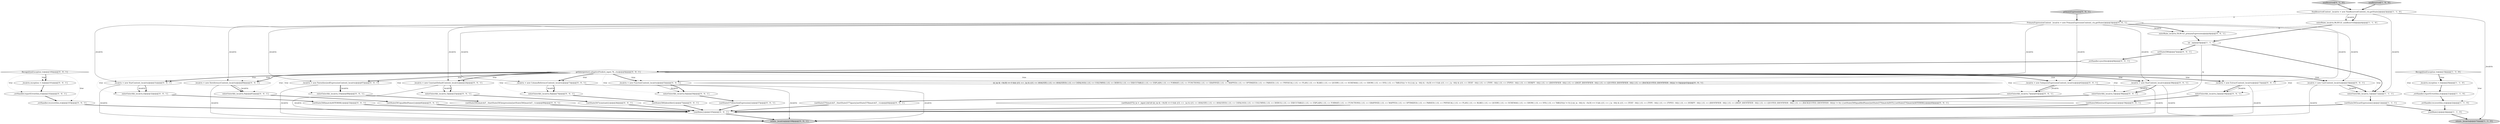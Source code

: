 digraph {
26 [style = filled, label = "{exitRule()}@@@105@@@['0', '0', '1']", fillcolor = white, shape = ellipse image = "AAA0AAABBB3BBB"];
7 [style = filled, label = "enterOuterAlt(_localctx,1)@@@11@@@['1', '1', '1']", fillcolor = white, shape = ellipse image = "AAA0AAABBB1BBB"];
27 [style = filled, label = "_errHandler.sync(this)@@@8@@@['0', '0', '1']", fillcolor = white, shape = ellipse image = "AAA0AAABBB3BBB"];
0 [style = filled, label = "RecognitionException re@@@19@@@['1', '1', '0']", fillcolor = white, shape = diamond image = "AAA0AAABBB1BBB"];
52 [style = filled, label = "enterOuterAlt(_localctx,10)@@@88@@@['0', '0', '1']", fillcolor = white, shape = ellipse image = "AAA0AAABBB3BBB"];
12 [style = filled, label = "nonReserved['0', '1', '0']", fillcolor = lightgray, shape = diamond image = "AAA0AAABBB2BBB"];
20 [style = filled, label = "{setState(566)extractExpression()}@@@19@@@['0', '0', '1']", fillcolor = white, shape = ellipse image = "AAA0AAABBB3BBB"];
37 [style = filled, label = "(((_la) & ~0x3f) == 0 && ((1L << _la) & ((1L << ANALYZE) | (1L << ANALYZED) | (1L << CATALOGS) | (1L << COLUMNS) | (1L << DEBUG) | (1L << EXECUTABLE) | (1L << EXPLAIN) | (1L << FORMAT) | (1L << FUNCTIONS) | (1L << GRAPHVIZ) | (1L << MAPPED) | (1L << OPTIMIZED) | (1L << PARSED) | (1L << PHYSICAL) | (1L << PLAN) | (1L << RLIKE) | (1L << QUERY) | (1L << SCHEMAS) | (1L << SHOW) | (1L << SYS) | (1L << TABLES))) != 0) || ((((_la - 64)) & ~0x3f) == 0 && ((1L << (_la - 64)) & ((1L << (TEXT - 64)) | (1L << (TYPE - 64)) | (1L << (TYPES - 64)) | (1L << (VERIFY - 64)) | (1L << (IDENTIFIER - 64)) | (1L << (DIGIT_IDENTIFIER - 64)) | (1L << (QUOTED_IDENTIFIER - 64)) | (1L << (BACKQUOTED_IDENTIFIER - 64)))) != 0)@@@43@@@['0', '0', '1']", fillcolor = white, shape = diamond image = "AAA0AAABBB3BBB"];
13 [style = filled, label = "_localctx = new ParenthesizedExpressionContext(_localctx)@@@87@@@['0', '0', '1']", fillcolor = white, shape = ellipse image = "AAA0AAABBB3BBB"];
40 [style = filled, label = "{setState(582)match(T__0)setState(583)expression()setState(584)match(T__1)}@@@89@@@['0', '0', '1']", fillcolor = white, shape = ellipse image = "AAA0AAABBB3BBB"];
30 [style = filled, label = "_localctx = new ConstantDefaultContext(_localctx)@@@24@@@['0', '0', '1']", fillcolor = white, shape = ellipse image = "AAA0AAABBB3BBB"];
23 [style = filled, label = "enterOuterAlt(_localctx,6)@@@56@@@['0', '0', '1']", fillcolor = white, shape = ellipse image = "AAA0AAABBB3BBB"];
41 [style = filled, label = "enterOuterAlt(_localctx,7)@@@63@@@['0', '0', '1']", fillcolor = white, shape = ellipse image = "AAA0AAABBB3BBB"];
36 [style = filled, label = "PrimaryExpressionContext _localctx = new PrimaryExpressionContext(_ctx,getState())@@@3@@@['0', '0', '1']", fillcolor = white, shape = ellipse image = "AAA0AAABBB3BBB"];
14 [style = filled, label = "_localctx = new ExtractContext(_localctx)@@@17@@@['0', '0', '1']", fillcolor = white, shape = ellipse image = "AAA0AAABBB3BBB"];
34 [style = filled, label = "_localctx = new DereferenceContext(_localctx)@@@80@@@['0', '0', '1']", fillcolor = white, shape = ellipse image = "AAA0AAABBB3BBB"];
16 [style = filled, label = "enterRule(_localctx,58,RULE_primaryExpression)@@@4@@@['0', '0', '1']", fillcolor = white, shape = ellipse image = "AAA0AAABBB3BBB"];
47 [style = filled, label = "{setState(567)constant()}@@@26@@@['0', '0', '1']", fillcolor = white, shape = ellipse image = "AAA0AAABBB3BBB"];
44 [style = filled, label = "{setState(580)identifier()}@@@75@@@['0', '0', '1']", fillcolor = white, shape = ellipse image = "AAA0AAABBB3BBB"];
49 [style = filled, label = "getInterpreter().adaptivePredict(_input,78,_ctx)@@@9@@@['0', '0', '1']", fillcolor = white, shape = diamond image = "AAA0AAABBB3BBB"];
43 [style = filled, label = "_localctx = new StarContext(_localctx)@@@31@@@['0', '0', '1']", fillcolor = white, shape = ellipse image = "AAA0AAABBB3BBB"];
32 [style = filled, label = "enterOuterAlt(_localctx,8)@@@74@@@['0', '0', '1']", fillcolor = white, shape = ellipse image = "AAA0AAABBB3BBB"];
38 [style = filled, label = "_localctx = new StarContext(_localctx)@@@38@@@['0', '0', '1']", fillcolor = white, shape = ellipse image = "AAA0AAABBB3BBB"];
46 [style = filled, label = "return _localctx@@@108@@@['0', '0', '1']", fillcolor = lightgray, shape = ellipse image = "AAA0AAABBB3BBB"];
9 [style = filled, label = "_localctx.exception = re@@@20@@@['1', '1', '0']", fillcolor = white, shape = ellipse image = "AAA0AAABBB1BBB"];
28 [style = filled, label = "{setState(576)match(T__0)setState(577)query()setState(578)match(T__1)}@@@64@@@['0', '0', '1']", fillcolor = white, shape = ellipse image = "AAA0AAABBB3BBB"];
6 [style = filled, label = "{setState(565)castExpression()}@@@12@@@['1', '1', '1']", fillcolor = white, shape = ellipse image = "AAA0AAABBB1BBB"];
4 [style = filled, label = "enterRule(_localctx,96,RULE_nonReserved)@@@4@@@['1', '1', '0']", fillcolor = white, shape = ellipse image = "AAA0AAABBB1BBB"];
31 [style = filled, label = "{setState(575)functionExpression()}@@@57@@@['0', '0', '1']", fillcolor = white, shape = ellipse image = "AAA0AAABBB3BBB"];
35 [style = filled, label = "{setState(572)_la = _input.LA(1)if ((((_la) & ~0x3f) == 0 && ((1L << _la) & ((1L << ANALYZE) | (1L << ANALYZED) | (1L << CATALOGS) | (1L << COLUMNS) | (1L << DEBUG) | (1L << EXECUTABLE) | (1L << EXPLAIN) | (1L << FORMAT) | (1L << FUNCTIONS) | (1L << GRAPHVIZ) | (1L << MAPPED) | (1L << OPTIMIZED) | (1L << PARSED) | (1L << PHYSICAL) | (1L << PLAN) | (1L << RLIKE) | (1L << QUERY) | (1L << SCHEMAS) | (1L << SHOW) | (1L << SYS) | (1L << TABLES))) != 0) || ((((_la - 64)) & ~0x3f) == 0 && ((1L << (_la - 64)) & ((1L << (TEXT - 64)) | (1L << (TYPE - 64)) | (1L << (TYPES - 64)) | (1L << (VERIFY - 64)) | (1L << (IDENTIFIER - 64)) | (1L << (DIGIT_IDENTIFIER - 64)) | (1L << (QUOTED_IDENTIFIER - 64)) | (1L << (BACKQUOTED_IDENTIFIER - 64)))) != 0)) {{setState(569)qualifiedName()setState(570)match(DOT)}}setState(574)match(ASTERISK)}@@@40@@@['0', '0', '1']", fillcolor = white, shape = ellipse image = "AAA0AAABBB3BBB"];
11 [style = filled, label = "_errHandler.reportError(this,re)@@@21@@@['1', '1', '0']", fillcolor = white, shape = ellipse image = "AAA0AAABBB1BBB"];
19 [style = filled, label = "enterOuterAlt(_localctx,3)@@@25@@@['0', '0', '1']", fillcolor = white, shape = ellipse image = "AAA0AAABBB3BBB"];
50 [style = filled, label = "_localctx = new FunctionContext(_localctx)@@@55@@@['0', '0', '1']", fillcolor = white, shape = ellipse image = "AAA0AAABBB3BBB"];
22 [style = filled, label = "setState(586)@@@7@@@['0', '0', '1']", fillcolor = white, shape = ellipse image = "AAA0AAABBB3BBB"];
42 [style = filled, label = "_errHandler.reportError(this,re)@@@102@@@['0', '0', '1']", fillcolor = white, shape = ellipse image = "AAA0AAABBB3BBB"];
29 [style = filled, label = "_localctx.exception = re@@@101@@@['0', '0', '1']", fillcolor = white, shape = ellipse image = "AAA0AAABBB3BBB"];
1 [style = filled, label = "_errHandler.recover(this,re)@@@22@@@['1', '1', '0']", fillcolor = white, shape = ellipse image = "AAA0AAABBB1BBB"];
18 [style = filled, label = "primaryExpression['0', '0', '1']", fillcolor = lightgray, shape = diamond image = "AAA0AAABBB3BBB"];
2 [style = filled, label = "NonReservedContext _localctx = new NonReservedContext(_ctx,getState())@@@3@@@['1', '1', '0']", fillcolor = white, shape = ellipse image = "AAA0AAABBB1BBB"];
5 [style = filled, label = "int _la@@@5@@@['1', '1', '1']", fillcolor = white, shape = ellipse image = "AAA0AAABBB1BBB"];
53 [style = filled, label = "enterOuterAlt(_localctx,9)@@@81@@@['0', '0', '1']", fillcolor = white, shape = ellipse image = "AAA0AAABBB3BBB"];
21 [style = filled, label = "enterOuterAlt(_localctx,5)@@@39@@@['0', '0', '1']", fillcolor = white, shape = ellipse image = "AAA0AAABBB3BBB"];
25 [style = filled, label = "{setState(568)match(ASTERISK)}@@@33@@@['0', '0', '1']", fillcolor = white, shape = ellipse image = "AAA0AAABBB3BBB"];
3 [style = filled, label = "{exitRule()}@@@24@@@['1', '1', '0']", fillcolor = white, shape = ellipse image = "AAA0AAABBB1BBB"];
39 [style = filled, label = "_localctx = new SubqueryExpressionContext(_localctx)@@@62@@@['0', '0', '1']", fillcolor = white, shape = ellipse image = "AAA0AAABBB3BBB"];
45 [style = filled, label = "enterOuterAlt(_localctx,2)@@@18@@@['0', '0', '1']", fillcolor = white, shape = ellipse image = "AAA0AAABBB3BBB"];
33 [style = filled, label = "{setState(581)qualifiedName()}@@@82@@@['0', '0', '1']", fillcolor = white, shape = ellipse image = "AAA0AAABBB3BBB"];
51 [style = filled, label = "_localctx = new ColumnReferenceContext(_localctx)@@@73@@@['0', '0', '1']", fillcolor = white, shape = ellipse image = "AAA0AAABBB3BBB"];
24 [style = filled, label = "RecognitionException re@@@100@@@['0', '0', '1']", fillcolor = white, shape = diamond image = "AAA0AAABBB3BBB"];
15 [style = filled, label = "_errHandler.recover(this,re)@@@103@@@['0', '0', '1']", fillcolor = white, shape = ellipse image = "AAA0AAABBB3BBB"];
17 [style = filled, label = "_localctx = new CastContext(_localctx)@@@10@@@['0', '0', '1']", fillcolor = white, shape = ellipse image = "AAA0AAABBB3BBB"];
10 [style = filled, label = "nonReserved['1', '0', '0']", fillcolor = lightgray, shape = diamond image = "AAA0AAABBB1BBB"];
8 [style = filled, label = "return _localctx@@@27@@@['1', '1', '0']", fillcolor = lightgray, shape = ellipse image = "AAA0AAABBB1BBB"];
48 [style = filled, label = "enterOuterAlt(_localctx,4)@@@32@@@['0', '0', '1']", fillcolor = white, shape = ellipse image = "AAA0AAABBB3BBB"];
49->30 [style = bold, label=""];
5->35 [style = solid, label="_la"];
2->4 [style = bold, label=""];
43->48 [style = bold, label=""];
2->8 [style = solid, label="_localctx"];
25->26 [style = bold, label=""];
28->26 [style = bold, label=""];
36->50 [style = solid, label="_localctx"];
7->6 [style = bold, label=""];
36->39 [style = solid, label="_localctx"];
30->46 [style = solid, label="_localctx"];
13->46 [style = solid, label="_localctx"];
17->7 [style = solid, label="_localctx"];
36->30 [style = solid, label="_localctx"];
53->33 [style = bold, label=""];
39->41 [style = bold, label=""];
49->30 [style = dotted, label="true"];
15->26 [style = bold, label=""];
49->53 [style = dotted, label="true"];
24->29 [style = dotted, label="true"];
16->5 [style = bold, label=""];
49->39 [style = dotted, label="true"];
24->29 [style = bold, label=""];
35->26 [style = bold, label=""];
38->46 [style = solid, label="_localctx"];
17->46 [style = solid, label="_localctx"];
48->25 [style = bold, label=""];
26->46 [style = bold, label=""];
49->43 [style = dotted, label="true"];
49->52 [style = dotted, label="true"];
51->32 [style = solid, label="_localctx"];
2->36 [style = dashed, label="0"];
36->16 [style = bold, label=""];
0->1 [style = dotted, label="true"];
24->42 [style = dotted, label="true"];
49->50 [style = dotted, label="true"];
49->43 [style = bold, label=""];
14->45 [style = bold, label=""];
39->41 [style = solid, label="_localctx"];
31->26 [style = bold, label=""];
34->53 [style = bold, label=""];
2->7 [style = solid, label="_localctx"];
49->23 [style = dotted, label="true"];
14->45 [style = solid, label="_localctx"];
0->9 [style = dotted, label="true"];
50->23 [style = solid, label="_localctx"];
49->13 [style = bold, label=""];
13->52 [style = solid, label="_localctx"];
49->39 [style = bold, label=""];
3->8 [style = bold, label=""];
0->11 [style = dotted, label="true"];
5->22 [style = bold, label=""];
30->19 [style = solid, label="_localctx"];
49->14 [style = bold, label=""];
49->32 [style = dotted, label="true"];
24->15 [style = dotted, label="true"];
36->16 [style = solid, label="_localctx"];
5->7 [style = bold, label=""];
38->21 [style = solid, label="_localctx"];
49->7 [style = dotted, label="true"];
36->17 [style = solid, label="_localctx"];
34->53 [style = solid, label="_localctx"];
49->38 [style = bold, label=""];
36->38 [style = solid, label="_localctx"];
13->52 [style = bold, label=""];
6->26 [style = bold, label=""];
12->2 [style = bold, label=""];
49->34 [style = dotted, label="true"];
39->46 [style = solid, label="_localctx"];
4->16 [style = dashed, label="0"];
27->49 [style = bold, label=""];
40->26 [style = bold, label=""];
47->26 [style = bold, label=""];
38->21 [style = bold, label=""];
23->31 [style = bold, label=""];
19->47 [style = bold, label=""];
49->37 [style = dotted, label="true"];
49->45 [style = dotted, label="true"];
49->13 [style = dotted, label="true"];
51->46 [style = solid, label="_localctx"];
6->3 [style = bold, label=""];
49->17 [style = bold, label=""];
21->35 [style = bold, label=""];
50->23 [style = bold, label=""];
17->7 [style = bold, label=""];
36->43 [style = solid, label="_localctx"];
49->51 [style = dotted, label="true"];
49->17 [style = dotted, label="true"];
43->46 [style = solid, label="_localctx"];
44->26 [style = bold, label=""];
36->13 [style = solid, label="_localctx"];
2->4 [style = solid, label="_localctx"];
51->32 [style = bold, label=""];
9->11 [style = bold, label=""];
10->2 [style = bold, label=""];
29->42 [style = bold, label=""];
50->46 [style = solid, label="_localctx"];
49->41 [style = dotted, label="true"];
49->38 [style = dotted, label="true"];
34->46 [style = solid, label="_localctx"];
36->34 [style = solid, label="_localctx"];
43->48 [style = solid, label="_localctx"];
49->51 [style = bold, label=""];
4->5 [style = bold, label=""];
22->27 [style = bold, label=""];
0->9 [style = bold, label=""];
45->20 [style = bold, label=""];
36->14 [style = solid, label="_localctx"];
11->1 [style = bold, label=""];
52->40 [style = bold, label=""];
1->3 [style = bold, label=""];
49->19 [style = dotted, label="true"];
49->48 [style = dotted, label="true"];
32->44 [style = bold, label=""];
18->36 [style = bold, label=""];
42->15 [style = bold, label=""];
49->14 [style = dotted, label="true"];
49->21 [style = dotted, label="true"];
49->34 [style = bold, label=""];
20->26 [style = bold, label=""];
30->19 [style = bold, label=""];
49->50 [style = bold, label=""];
41->28 [style = bold, label=""];
14->46 [style = solid, label="_localctx"];
33->26 [style = bold, label=""];
36->51 [style = solid, label="_localctx"];
}
